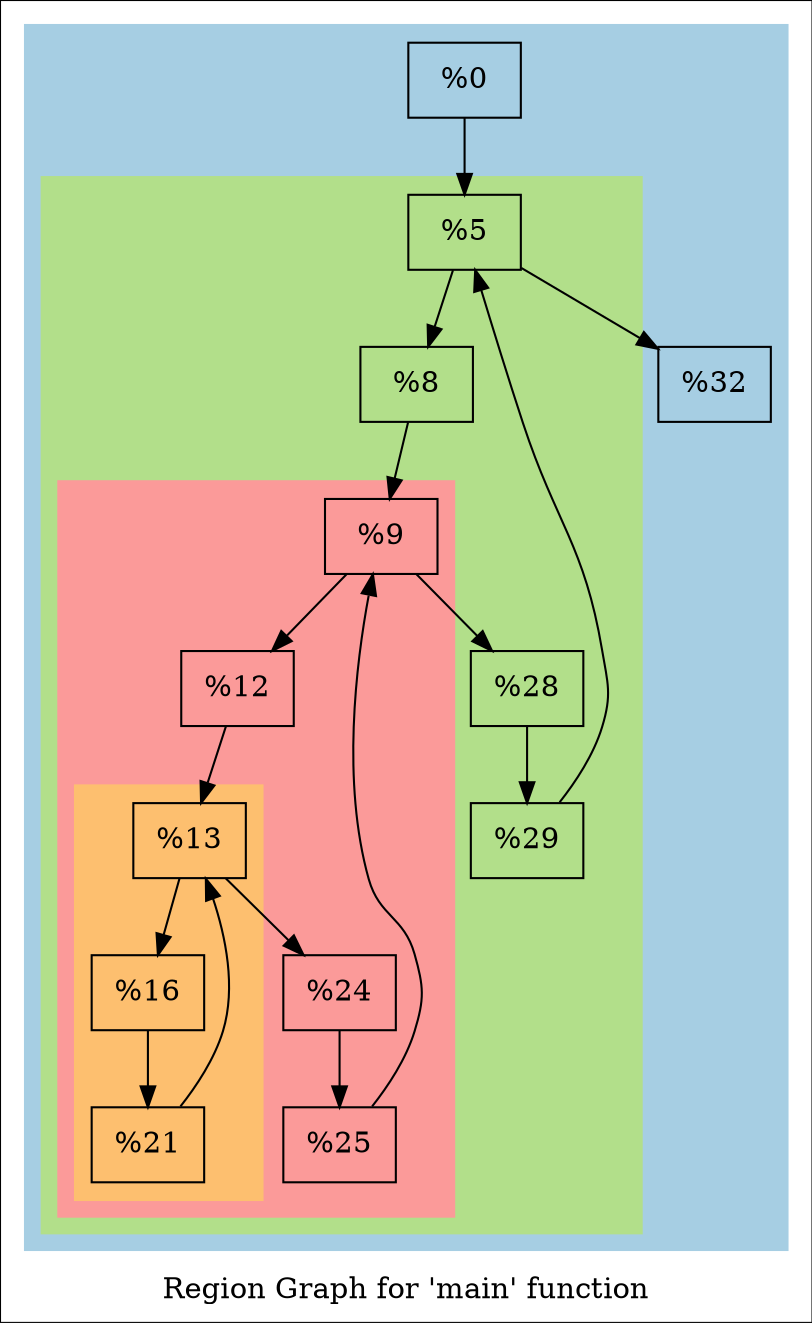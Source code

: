 digraph "Region Graph for 'main' function" {
	label="Region Graph for 'main' function";

	Node0x55fec771d7e0 [shape=record,label="{%0 }"];
	Node0x55fec771d7e0 -> Node0x55fec770db00;
	Node0x55fec770db00 [shape=record,label="{%5 }"];
	Node0x55fec770db00 -> Node0x55fec770dbc0;
	Node0x55fec770db00 -> Node0x55fec770dbe0;
	Node0x55fec770dbc0 [shape=record,label="{%8 }"];
	Node0x55fec770dbc0 -> Node0x55fec7710450;
	Node0x55fec7710450 [shape=record,label="{%9 }"];
	Node0x55fec7710450 -> Node0x55fec77104b0;
	Node0x55fec7710450 -> Node0x55fec7710510;
	Node0x55fec77104b0 [shape=record,label="{%12 }"];
	Node0x55fec77104b0 -> Node0x55fec77106c0;
	Node0x55fec77106c0 [shape=record,label="{%13 }"];
	Node0x55fec77106c0 -> Node0x55fec7710720;
	Node0x55fec77106c0 -> Node0x55fec773bb70;
	Node0x55fec7710720 [shape=record,label="{%16 }"];
	Node0x55fec7710720 -> Node0x55fec773bbd0;
	Node0x55fec773bbd0 [shape=record,label="{%21 }"];
	Node0x55fec773bbd0 -> Node0x55fec77106c0[constraint=false];
	Node0x55fec773bb70 [shape=record,label="{%24 }"];
	Node0x55fec773bb70 -> Node0x55fec773bc30;
	Node0x55fec773bc30 [shape=record,label="{%25 }"];
	Node0x55fec773bc30 -> Node0x55fec7710450[constraint=false];
	Node0x55fec7710510 [shape=record,label="{%28 }"];
	Node0x55fec7710510 -> Node0x55fec773c0a0;
	Node0x55fec773c0a0 [shape=record,label="{%29 }"];
	Node0x55fec773c0a0 -> Node0x55fec770db00[constraint=false];
	Node0x55fec770dbe0 [shape=record,label="{%32 }"];
	colorscheme = "paired12"
        subgraph cluster_0x55fec77234e0 {
          label = "";
          style = filled;
          color = 1
          subgraph cluster_0x55fec770d9e0 {
            label = "";
            style = filled;
            color = 3
            subgraph cluster_0x55fec770d960 {
              label = "";
              style = filled;
              color = 5
              subgraph cluster_0x55fec7723360 {
                label = "";
                style = filled;
                color = 7
                Node0x55fec77106c0;
                Node0x55fec7710720;
                Node0x55fec773bbd0;
              }
              Node0x55fec7710450;
              Node0x55fec77104b0;
              Node0x55fec773bb70;
              Node0x55fec773bc30;
            }
            Node0x55fec770db00;
            Node0x55fec770dbc0;
            Node0x55fec7710510;
            Node0x55fec773c0a0;
          }
          Node0x55fec771d7e0;
          Node0x55fec770dbe0;
        }
}
